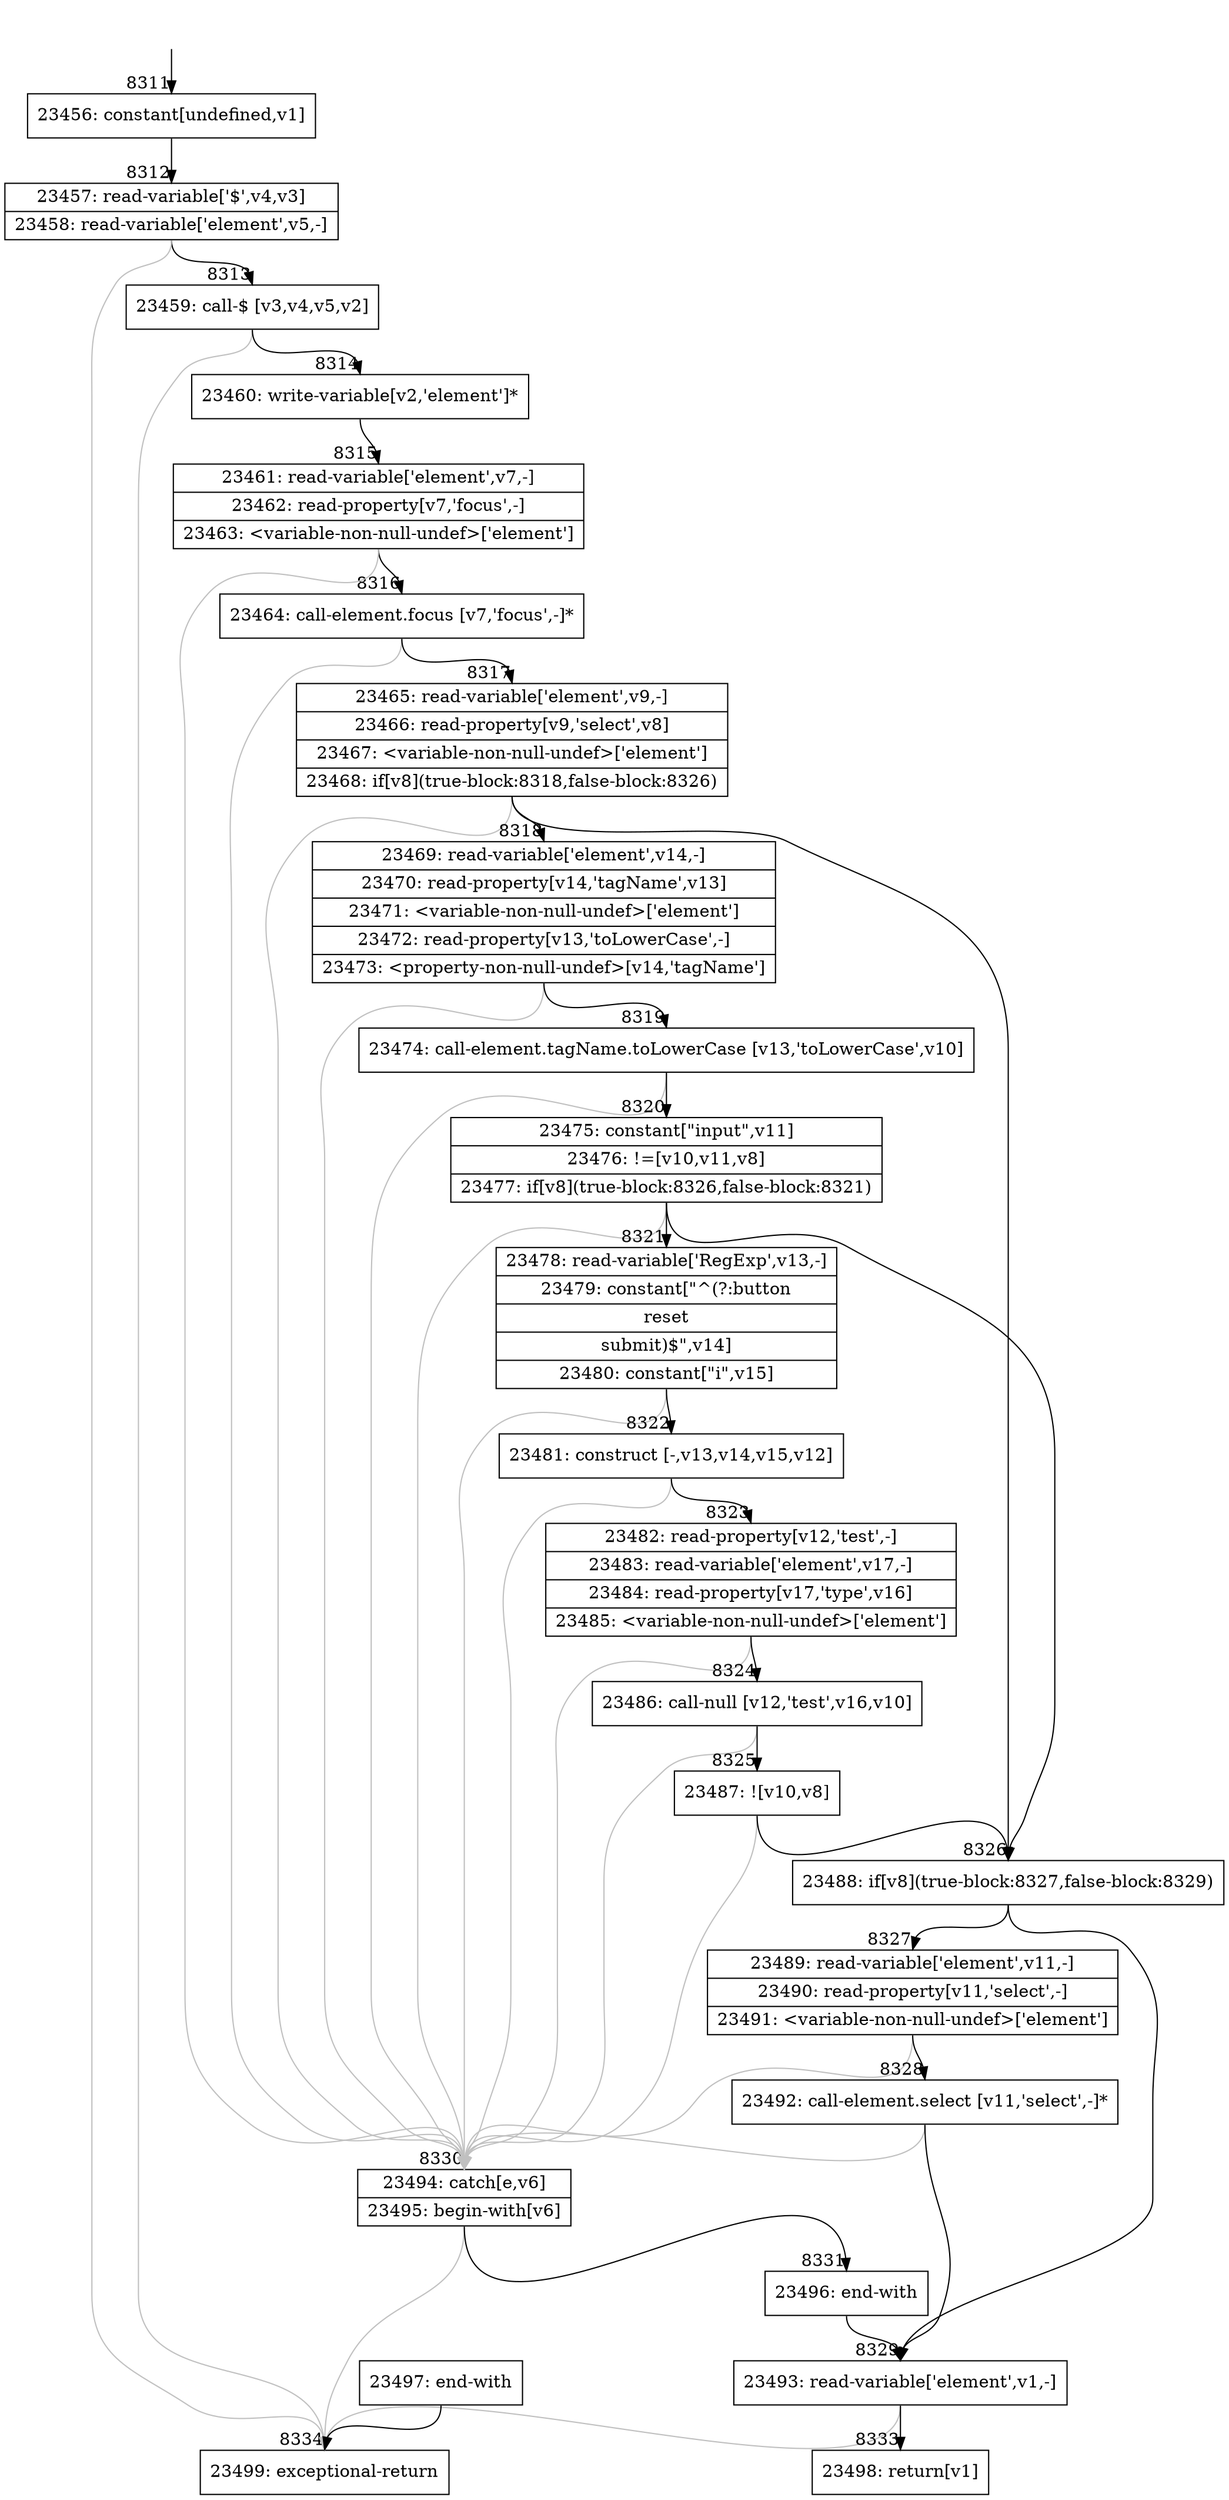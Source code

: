 digraph {
rankdir="TD"
BB_entry616[shape=none,label=""];
BB_entry616 -> BB8311 [tailport=s, headport=n, headlabel="    8311"]
BB8311 [shape=record label="{23456: constant[undefined,v1]}" ] 
BB8311 -> BB8312 [tailport=s, headport=n, headlabel="      8312"]
BB8312 [shape=record label="{23457: read-variable['$',v4,v3]|23458: read-variable['element',v5,-]}" ] 
BB8312 -> BB8313 [tailport=s, headport=n, headlabel="      8313"]
BB8312 -> BB8334 [tailport=s, headport=n, color=gray, headlabel="      8334"]
BB8313 [shape=record label="{23459: call-$ [v3,v4,v5,v2]}" ] 
BB8313 -> BB8314 [tailport=s, headport=n, headlabel="      8314"]
BB8313 -> BB8334 [tailport=s, headport=n, color=gray]
BB8314 [shape=record label="{23460: write-variable[v2,'element']*}" ] 
BB8314 -> BB8315 [tailport=s, headport=n, headlabel="      8315"]
BB8315 [shape=record label="{23461: read-variable['element',v7,-]|23462: read-property[v7,'focus',-]|23463: \<variable-non-null-undef\>['element']}" ] 
BB8315 -> BB8316 [tailport=s, headport=n, headlabel="      8316"]
BB8315 -> BB8330 [tailport=s, headport=n, color=gray, headlabel="      8330"]
BB8316 [shape=record label="{23464: call-element.focus [v7,'focus',-]*}" ] 
BB8316 -> BB8317 [tailport=s, headport=n, headlabel="      8317"]
BB8316 -> BB8330 [tailport=s, headport=n, color=gray]
BB8317 [shape=record label="{23465: read-variable['element',v9,-]|23466: read-property[v9,'select',v8]|23467: \<variable-non-null-undef\>['element']|23468: if[v8](true-block:8318,false-block:8326)}" ] 
BB8317 -> BB8326 [tailport=s, headport=n, headlabel="      8326"]
BB8317 -> BB8318 [tailport=s, headport=n, headlabel="      8318"]
BB8317 -> BB8330 [tailport=s, headport=n, color=gray]
BB8318 [shape=record label="{23469: read-variable['element',v14,-]|23470: read-property[v14,'tagName',v13]|23471: \<variable-non-null-undef\>['element']|23472: read-property[v13,'toLowerCase',-]|23473: \<property-non-null-undef\>[v14,'tagName']}" ] 
BB8318 -> BB8319 [tailport=s, headport=n, headlabel="      8319"]
BB8318 -> BB8330 [tailport=s, headport=n, color=gray]
BB8319 [shape=record label="{23474: call-element.tagName.toLowerCase [v13,'toLowerCase',v10]}" ] 
BB8319 -> BB8320 [tailport=s, headport=n, headlabel="      8320"]
BB8319 -> BB8330 [tailport=s, headport=n, color=gray]
BB8320 [shape=record label="{23475: constant[\"input\",v11]|23476: !=[v10,v11,v8]|23477: if[v8](true-block:8326,false-block:8321)}" ] 
BB8320 -> BB8326 [tailport=s, headport=n]
BB8320 -> BB8321 [tailport=s, headport=n, headlabel="      8321"]
BB8320 -> BB8330 [tailport=s, headport=n, color=gray]
BB8321 [shape=record label="{23478: read-variable['RegExp',v13,-]|23479: constant[\"^(?:button|reset|submit)$\",v14]|23480: constant[\"i\",v15]}" ] 
BB8321 -> BB8322 [tailport=s, headport=n, headlabel="      8322"]
BB8321 -> BB8330 [tailport=s, headport=n, color=gray]
BB8322 [shape=record label="{23481: construct [-,v13,v14,v15,v12]}" ] 
BB8322 -> BB8323 [tailport=s, headport=n, headlabel="      8323"]
BB8322 -> BB8330 [tailport=s, headport=n, color=gray]
BB8323 [shape=record label="{23482: read-property[v12,'test',-]|23483: read-variable['element',v17,-]|23484: read-property[v17,'type',v16]|23485: \<variable-non-null-undef\>['element']}" ] 
BB8323 -> BB8324 [tailport=s, headport=n, headlabel="      8324"]
BB8323 -> BB8330 [tailport=s, headport=n, color=gray]
BB8324 [shape=record label="{23486: call-null [v12,'test',v16,v10]}" ] 
BB8324 -> BB8325 [tailport=s, headport=n, headlabel="      8325"]
BB8324 -> BB8330 [tailport=s, headport=n, color=gray]
BB8325 [shape=record label="{23487: ![v10,v8]}" ] 
BB8325 -> BB8326 [tailport=s, headport=n]
BB8325 -> BB8330 [tailport=s, headport=n, color=gray]
BB8326 [shape=record label="{23488: if[v8](true-block:8327,false-block:8329)}" ] 
BB8326 -> BB8327 [tailport=s, headport=n, headlabel="      8327"]
BB8326 -> BB8329 [tailport=s, headport=n, headlabel="      8329"]
BB8327 [shape=record label="{23489: read-variable['element',v11,-]|23490: read-property[v11,'select',-]|23491: \<variable-non-null-undef\>['element']}" ] 
BB8327 -> BB8328 [tailport=s, headport=n, headlabel="      8328"]
BB8327 -> BB8330 [tailport=s, headport=n, color=gray]
BB8328 [shape=record label="{23492: call-element.select [v11,'select',-]*}" ] 
BB8328 -> BB8329 [tailport=s, headport=n]
BB8328 -> BB8330 [tailport=s, headport=n, color=gray]
BB8329 [shape=record label="{23493: read-variable['element',v1,-]}" ] 
BB8329 -> BB8333 [tailport=s, headport=n, headlabel="      8333"]
BB8329 -> BB8334 [tailport=s, headport=n, color=gray]
BB8330 [shape=record label="{23494: catch[e,v6]|23495: begin-with[v6]}" ] 
BB8330 -> BB8331 [tailport=s, headport=n, headlabel="      8331"]
BB8330 -> BB8334 [tailport=s, headport=n, color=gray]
BB8331 [shape=record label="{23496: end-with}" ] 
BB8331 -> BB8329 [tailport=s, headport=n]
BB8332 [shape=record label="{23497: end-with}" ] 
BB8332 -> BB8334 [tailport=s, headport=n]
BB8333 [shape=record label="{23498: return[v1]}" ] 
BB8334 [shape=record label="{23499: exceptional-return}" ] 
//#$~ 6444
}

